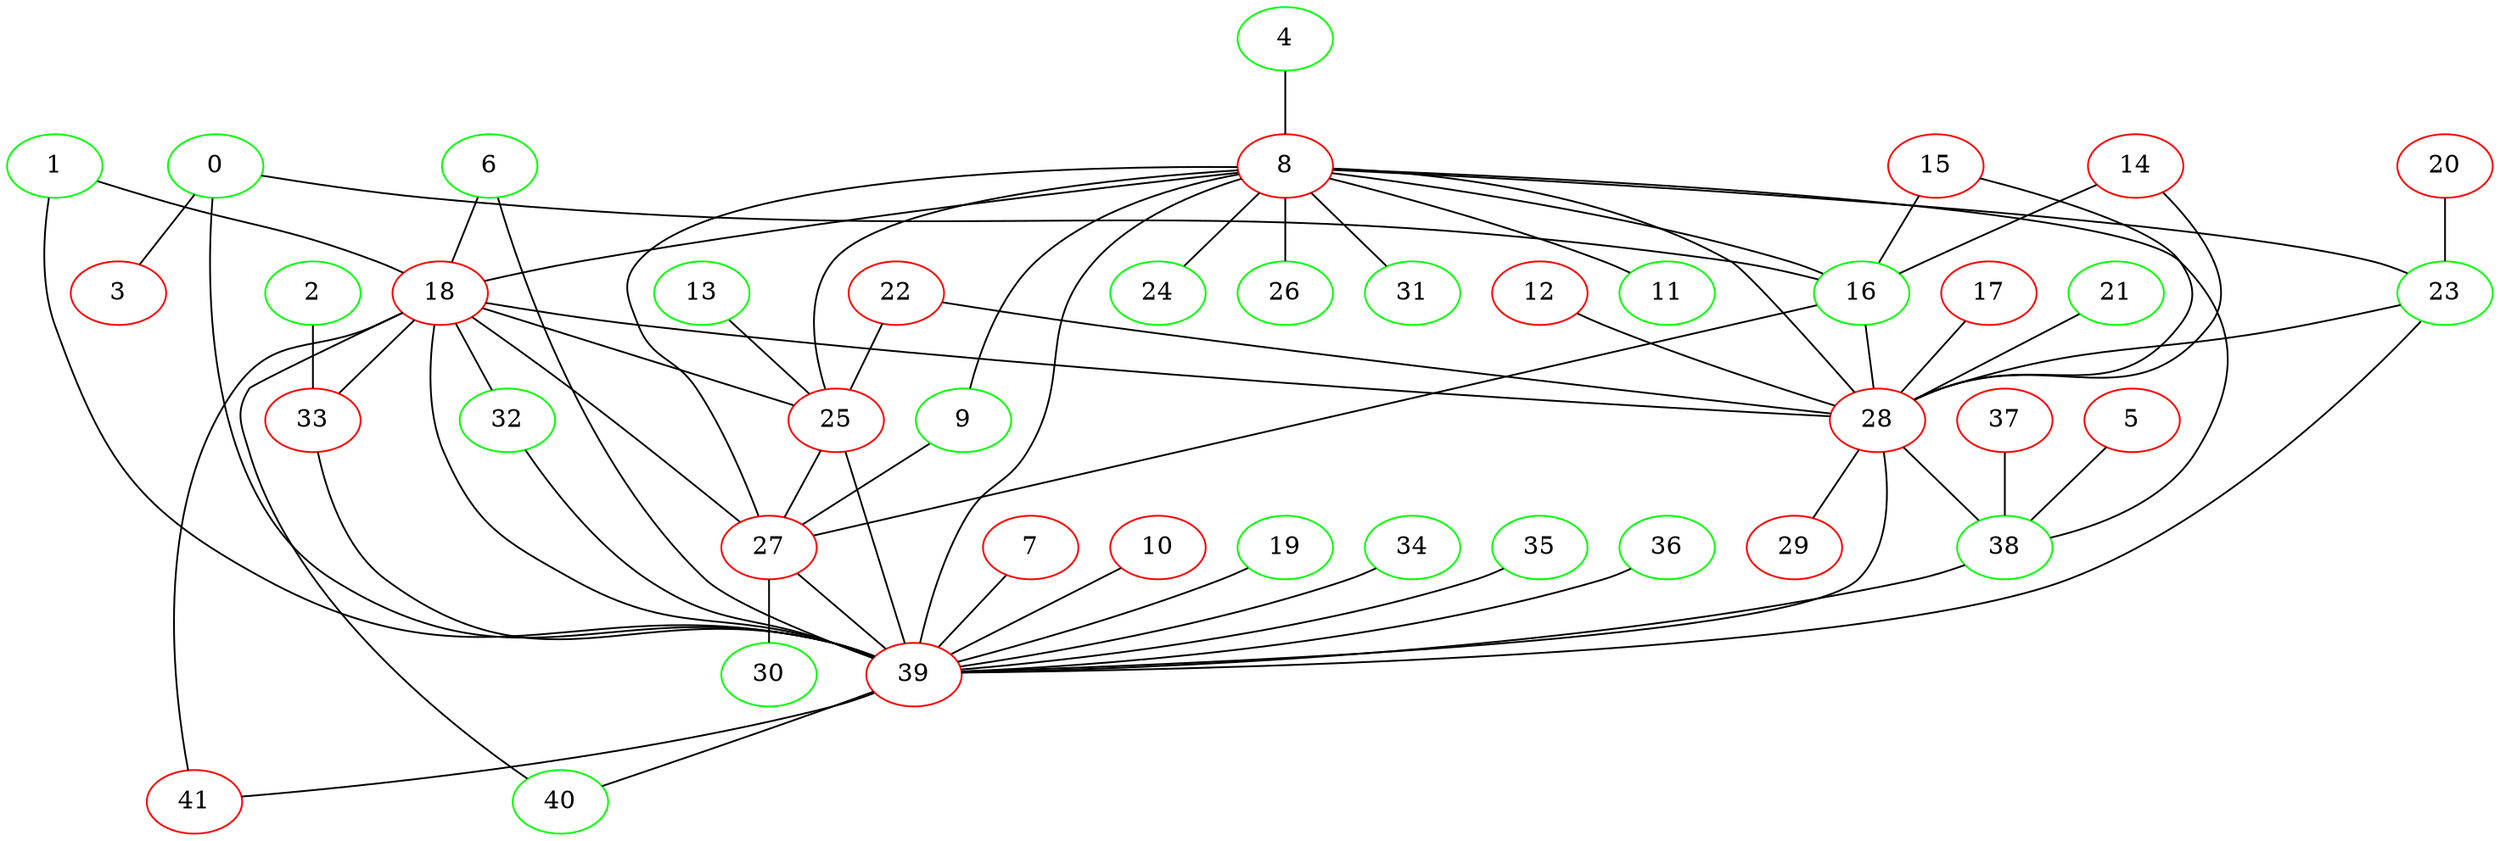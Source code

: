 strict graph A {
	graph [name=A];
	0	 [color=green];
	3	 [color=red];
	0 -- 3;
	16	 [color=green];
	0 -- 16;
	39	 [color=red];
	0 -- 39;
	1	 [color=green];
	18	 [color=red];
	1 -- 18;
	1 -- 39;
	2	 [color=green];
	33	 [color=red];
	2 -- 33;
	4	 [color=green];
	8	 [color=red];
	4 -- 8;
	5	 [color=red];
	38	 [color=green];
	5 -- 38;
	6	 [color=green];
	6 -- 18;
	6 -- 39;
	7	 [color=red];
	7 -- 39;
	9	 [color=green];
	8 -- 9;
	11	 [color=green];
	8 -- 11;
	8 -- 16;
	8 -- 18;
	23	 [color=green];
	8 -- 23;
	24	 [color=green];
	8 -- 24;
	25	 [color=red];
	8 -- 25;
	26	 [color=green];
	8 -- 26;
	27	 [color=red];
	8 -- 27;
	28	 [color=red];
	8 -- 28;
	31	 [color=green];
	8 -- 31;
	8 -- 38;
	8 -- 39;
	9 -- 27;
	10	 [color=red];
	10 -- 39;
	12	 [color=red];
	12 -- 28;
	13	 [color=green];
	13 -- 25;
	14	 [color=red];
	14 -- 16;
	14 -- 28;
	15	 [color=red];
	15 -- 16;
	15 -- 28;
	16 -- 27;
	16 -- 28;
	17	 [color=red];
	17 -- 28;
	18 -- 25;
	18 -- 27;
	18 -- 28;
	32	 [color=green];
	18 -- 32;
	18 -- 33;
	18 -- 39;
	40	 [color=green];
	18 -- 40;
	41	 [color=red];
	18 -- 41;
	19	 [color=green];
	19 -- 39;
	20	 [color=red];
	20 -- 23;
	21	 [color=green];
	21 -- 28;
	22	 [color=red];
	22 -- 25;
	22 -- 28;
	23 -- 28;
	23 -- 39;
	25 -- 27;
	25 -- 39;
	30	 [color=green];
	27 -- 30;
	27 -- 39;
	29	 [color=red];
	28 -- 29;
	28 -- 38;
	28 -- 39;
	32 -- 39;
	33 -- 39;
	34	 [color=green];
	34 -- 39;
	35	 [color=green];
	35 -- 39;
	36	 [color=green];
	36 -- 39;
	37	 [color=red];
	37 -- 38;
	38 -- 39;
	39 -- 40;
	39 -- 41;
}
